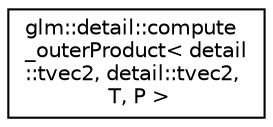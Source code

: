 digraph "Graphical Class Hierarchy"
{
  edge [fontname="Helvetica",fontsize="10",labelfontname="Helvetica",labelfontsize="10"];
  node [fontname="Helvetica",fontsize="10",shape=record];
  rankdir="LR";
  Node0 [label="glm::detail::compute\l_outerProduct\< detail\l::tvec2, detail::tvec2,\l T, P \>",height=0.2,width=0.4,color="black", fillcolor="white", style="filled",URL="$structglm_1_1detail_1_1compute__outer_product_3_01detail_1_1tvec2_00_01detail_1_1tvec2_00_01_t_00_01_p_01_4.html"];
}

